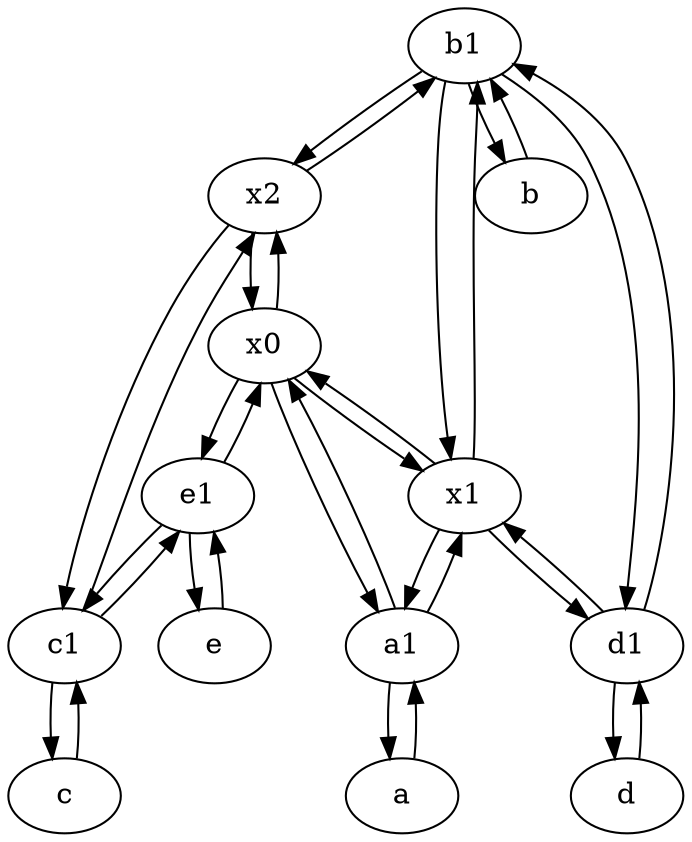 digraph  {
	b1 [pos="45,20!"];
	c1 [pos="30,15!"];
	e1 [pos="25,45!"];
	x2;
	a1 [pos="40,15!"];
	x0;
	d [pos="20,30!"];
	c [pos="20,10!"];
	e [pos="30,50!"];
	d1 [pos="25,30!"];
	a [pos="40,10!"];
	b [pos="50,20!"];
	x1;
	x2 -> b1;
	a1 -> x1;
	b1 -> x1;
	d -> d1;
	d1 -> d;
	b1 -> b;
	x2 -> c1;
	e1 -> e;
	x1 -> x0;
	b1 -> d1;
	x0 -> x1;
	a1 -> a;
	a1 -> x0;
	x0 -> a1;
	x2 -> x0;
	a -> a1;
	e -> e1;
	d1 -> x1;
	d1 -> b1;
	c -> c1;
	c1 -> c;
	x1 -> b1;
	x0 -> e1;
	x1 -> d1;
	x0 -> x2;
	e1 -> x0;
	b1 -> x2;
	x1 -> a1;
	e1 -> c1;
	b -> b1;
	c1 -> x2;
	c1 -> e1;

	}
